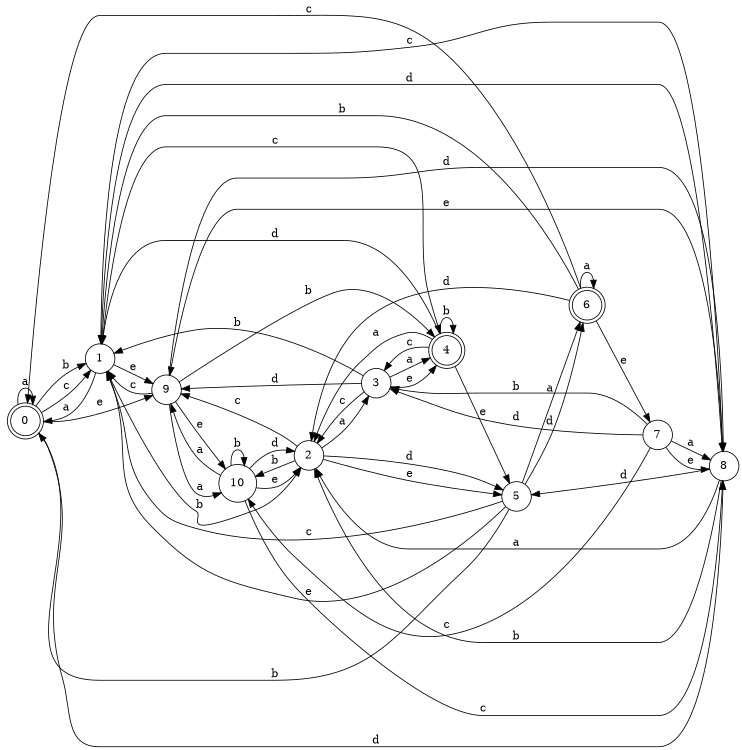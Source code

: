 digraph n9_1 {
__start0 [label="" shape="none"];

rankdir=LR;
size="8,5";

s0 [style="rounded,filled", color="black", fillcolor="white" shape="doublecircle", label="0"];
s1 [style="filled", color="black", fillcolor="white" shape="circle", label="1"];
s2 [style="filled", color="black", fillcolor="white" shape="circle", label="2"];
s3 [style="filled", color="black", fillcolor="white" shape="circle", label="3"];
s4 [style="rounded,filled", color="black", fillcolor="white" shape="doublecircle", label="4"];
s5 [style="filled", color="black", fillcolor="white" shape="circle", label="5"];
s6 [style="rounded,filled", color="black", fillcolor="white" shape="doublecircle", label="6"];
s7 [style="filled", color="black", fillcolor="white" shape="circle", label="7"];
s8 [style="filled", color="black", fillcolor="white" shape="circle", label="8"];
s9 [style="filled", color="black", fillcolor="white" shape="circle", label="9"];
s10 [style="filled", color="black", fillcolor="white" shape="circle", label="10"];
s0 -> s0 [label="a"];
s0 -> s1 [label="b"];
s0 -> s1 [label="c"];
s0 -> s8 [label="d"];
s0 -> s9 [label="e"];
s1 -> s0 [label="a"];
s1 -> s2 [label="b"];
s1 -> s4 [label="c"];
s1 -> s8 [label="d"];
s1 -> s9 [label="e"];
s2 -> s3 [label="a"];
s2 -> s10 [label="b"];
s2 -> s9 [label="c"];
s2 -> s5 [label="d"];
s2 -> s5 [label="e"];
s3 -> s4 [label="a"];
s3 -> s1 [label="b"];
s3 -> s2 [label="c"];
s3 -> s9 [label="d"];
s3 -> s4 [label="e"];
s4 -> s2 [label="a"];
s4 -> s4 [label="b"];
s4 -> s3 [label="c"];
s4 -> s1 [label="d"];
s4 -> s5 [label="e"];
s5 -> s6 [label="a"];
s5 -> s0 [label="b"];
s5 -> s1 [label="c"];
s5 -> s6 [label="d"];
s5 -> s1 [label="e"];
s6 -> s6 [label="a"];
s6 -> s1 [label="b"];
s6 -> s0 [label="c"];
s6 -> s2 [label="d"];
s6 -> s7 [label="e"];
s7 -> s8 [label="a"];
s7 -> s3 [label="b"];
s7 -> s10 [label="c"];
s7 -> s3 [label="d"];
s7 -> s8 [label="e"];
s8 -> s2 [label="a"];
s8 -> s2 [label="b"];
s8 -> s1 [label="c"];
s8 -> s5 [label="d"];
s8 -> s9 [label="e"];
s9 -> s10 [label="a"];
s9 -> s4 [label="b"];
s9 -> s1 [label="c"];
s9 -> s8 [label="d"];
s9 -> s10 [label="e"];
s10 -> s9 [label="a"];
s10 -> s10 [label="b"];
s10 -> s8 [label="c"];
s10 -> s2 [label="d"];
s10 -> s2 [label="e"];

}